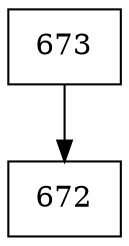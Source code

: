 digraph G {
  node [shape=record];
  node0 [label="{673}"];
  node0 -> node1;
  node1 [label="{672}"];
}
